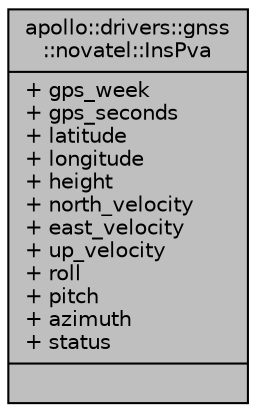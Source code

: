 digraph "apollo::drivers::gnss::novatel::InsPva"
{
  edge [fontname="Helvetica",fontsize="10",labelfontname="Helvetica",labelfontsize="10"];
  node [fontname="Helvetica",fontsize="10",shape=record];
  Node1 [label="{apollo::drivers::gnss\l::novatel::InsPva\n|+ gps_week\l+ gps_seconds\l+ latitude\l+ longitude\l+ height\l+ north_velocity\l+ east_velocity\l+ up_velocity\l+ roll\l+ pitch\l+ azimuth\l+ status\l|}",height=0.2,width=0.4,color="black", fillcolor="grey75", style="filled" fontcolor="black"];
}
